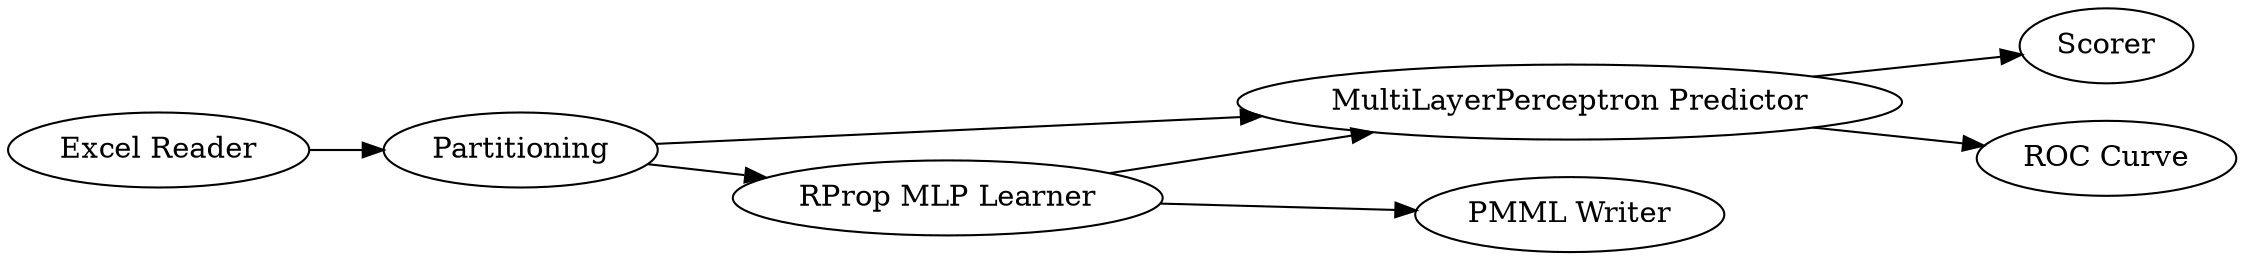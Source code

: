 digraph {
	4 -> 5
	3 -> 7
	3 -> 4
	4 -> 6
	1 -> 2
	2 -> 3
	2 -> 4
	5 [label=Scorer]
	1 [label="Excel Reader"]
	7 [label="PMML Writer"]
	4 [label="MultiLayerPerceptron Predictor"]
	6 [label="ROC Curve"]
	3 [label="RProp MLP Learner"]
	2 [label=Partitioning]
	rankdir=LR
}
